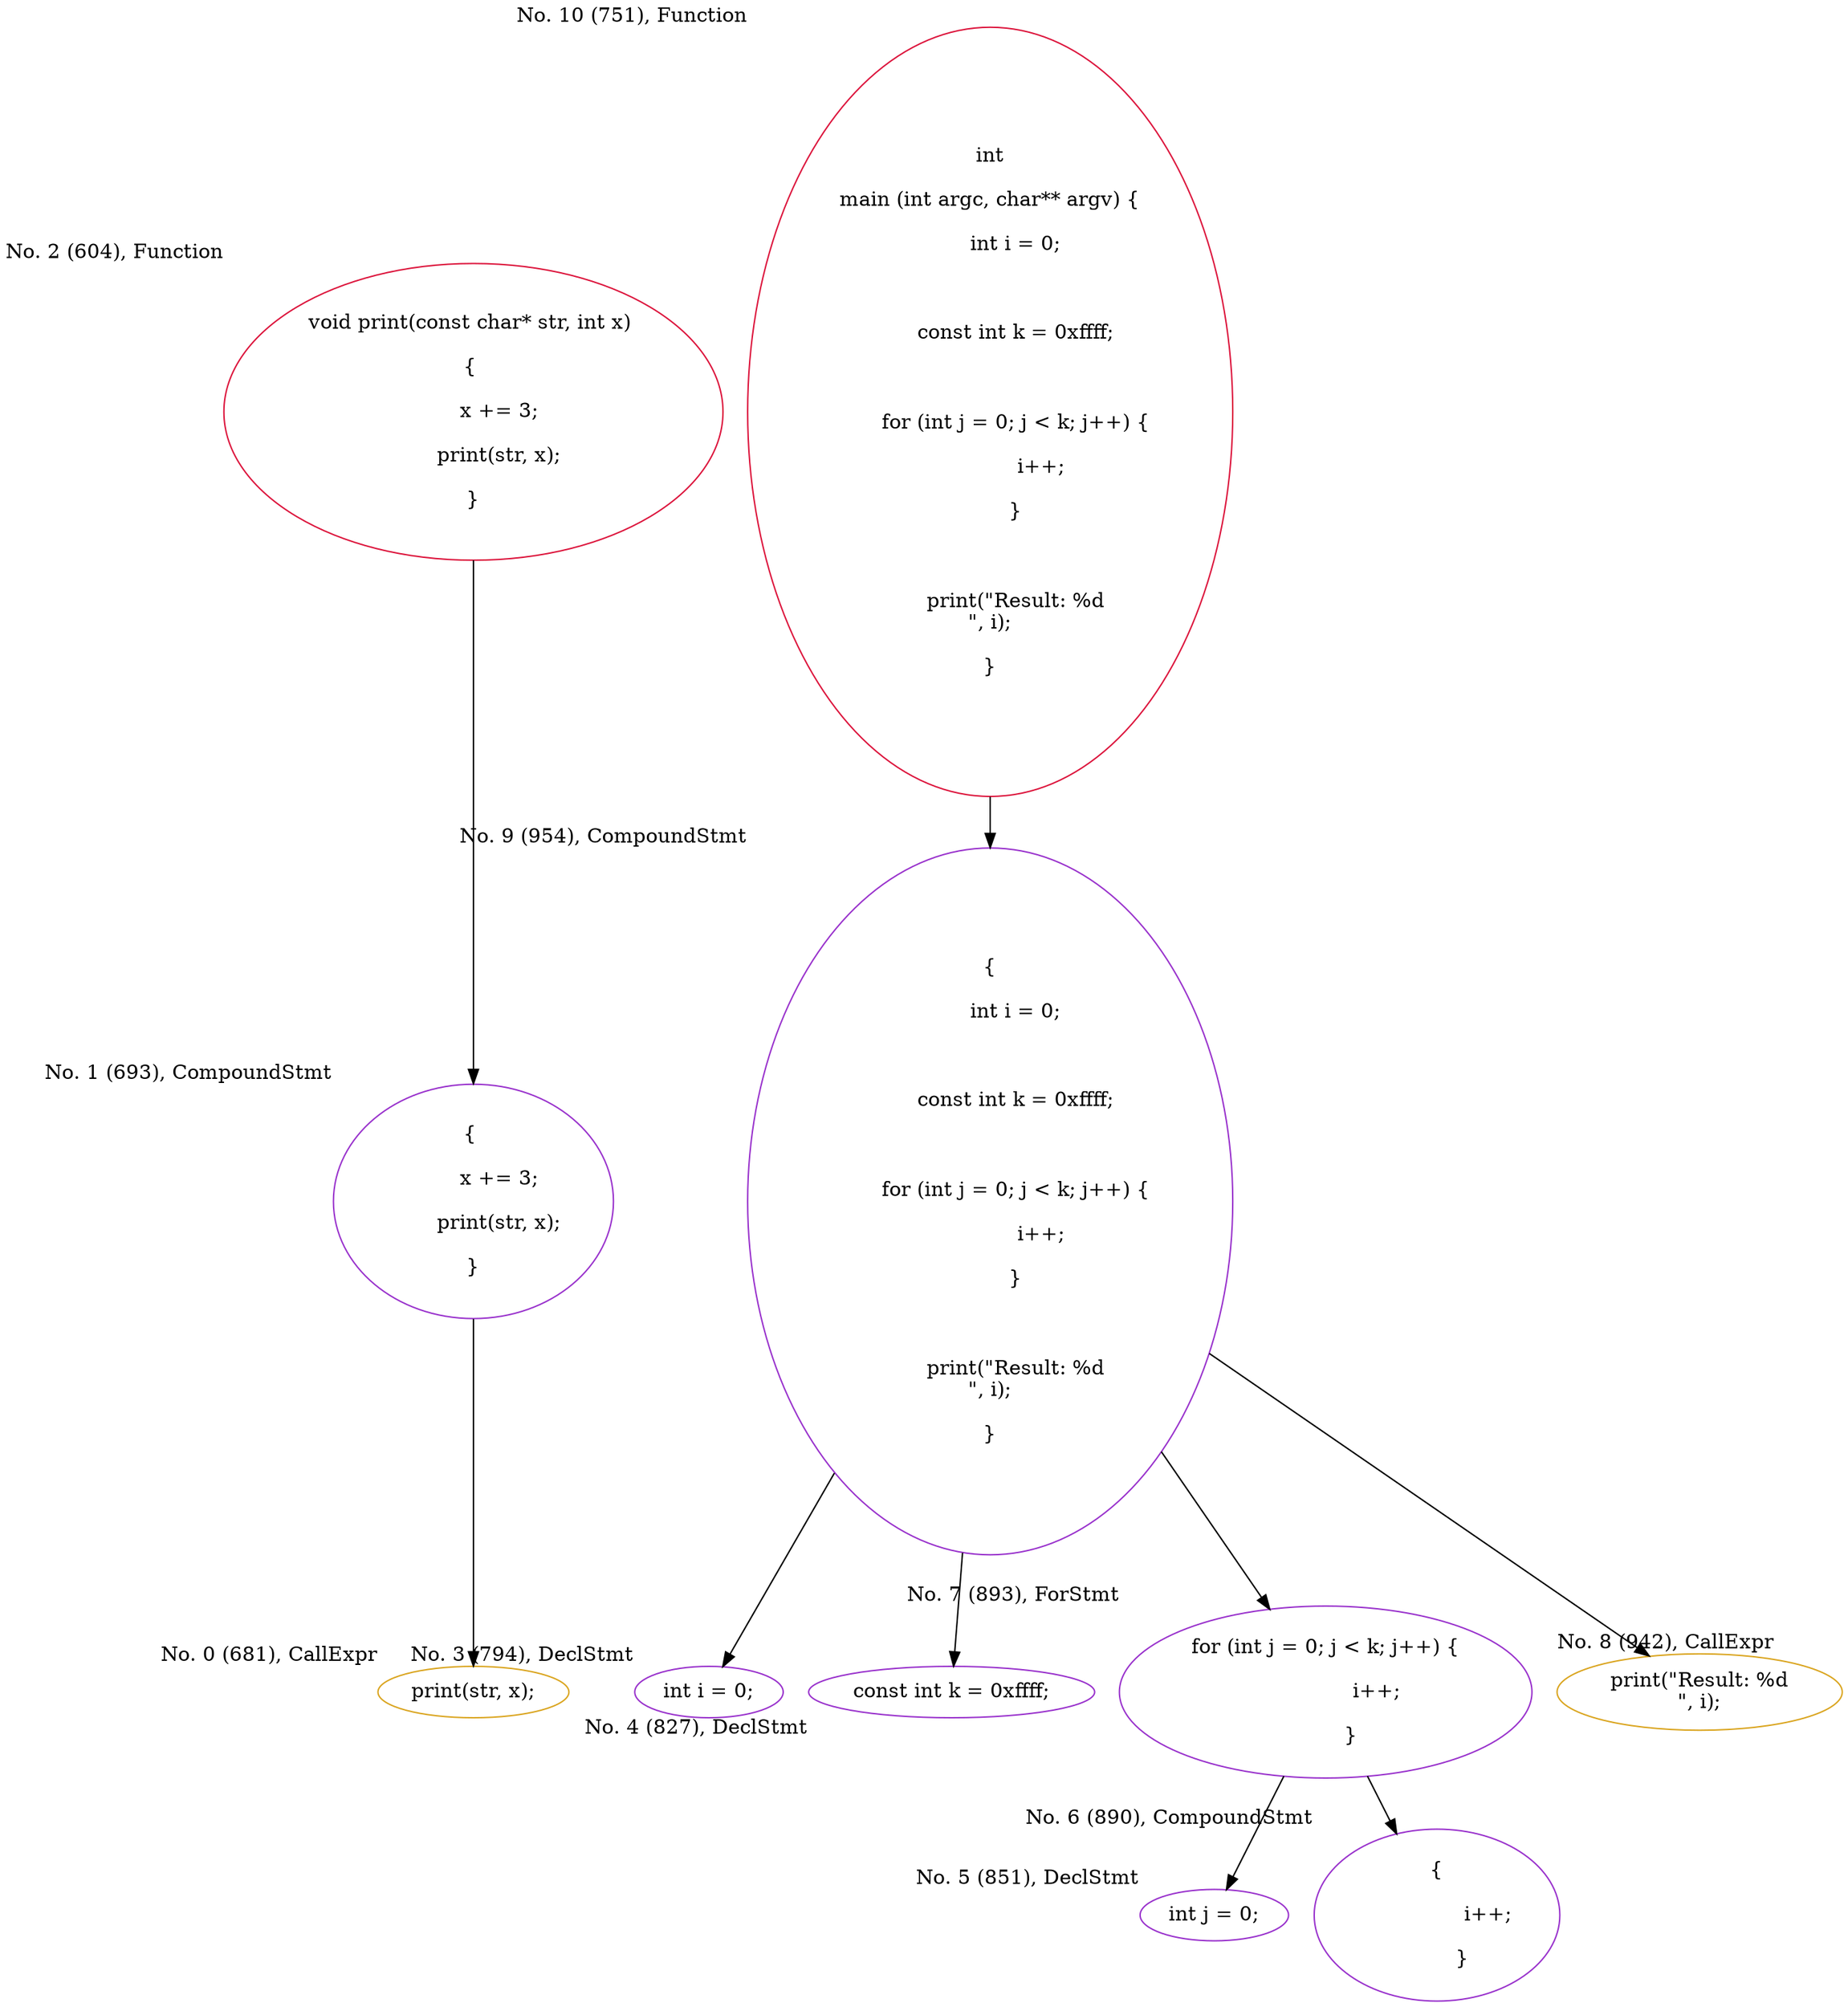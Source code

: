 digraph g {
forcelabels=true;
rankdir=TD;
0[label="print(str, x);", xlabel="No. 0 (681), CallExpr", color="goldenrod"];
1[label="{ 
	x += 3;
	print(str, x);
}", xlabel="No. 1 (693), CompoundStmt", color="darkorchid"];
2[label="void print(const char* str, int x) 
{ 
	x += 3;
	print(str, x);
}", xlabel="No. 2 (604), Function", color="crimson"];
3[label="int i = 0;", xlabel="No. 3 (794), DeclStmt", color="darkorchid"];
4[label="const int k = 0xffff;", xlabel="No. 4 (827), DeclStmt", color="darkorchid"];
5[label="int j = 0;", xlabel="No. 5 (851), DeclStmt", color="darkorchid"];
6[label="{
		i++;
	}", xlabel="No. 6 (890), CompoundStmt", color="darkorchid"];
7[label="for (int j = 0; j < k; j++) {
		i++;
	}", xlabel="No. 7 (893), ForStmt", color="darkorchid"];
8[label="print(\"Result: %d\n\", i);", xlabel="No. 8 (942), CallExpr", color="goldenrod"];
9[label="{
	int i = 0;
	
	const int k = 0xffff;

	for (int j = 0; j < k; j++) {
		i++;
	}

	print(\"Result: %d\n\", i);
}", xlabel="No. 9 (954), CompoundStmt", color="darkorchid"];
10[label="int
main (int argc, char** argv) {
	int i = 0;
	
	const int k = 0xffff;

	for (int j = 0; j < k; j++) {
		i++;
	}

	print(\"Result: %d\n\", i);
}", xlabel="No. 10 (751), Function", color="crimson"];
9 -> 3;
9 -> 4;
9 -> 7;
9 -> 8;
1 -> 0;
10 -> 9;
2 -> 1;
7 -> 5;
7 -> 6;
}
